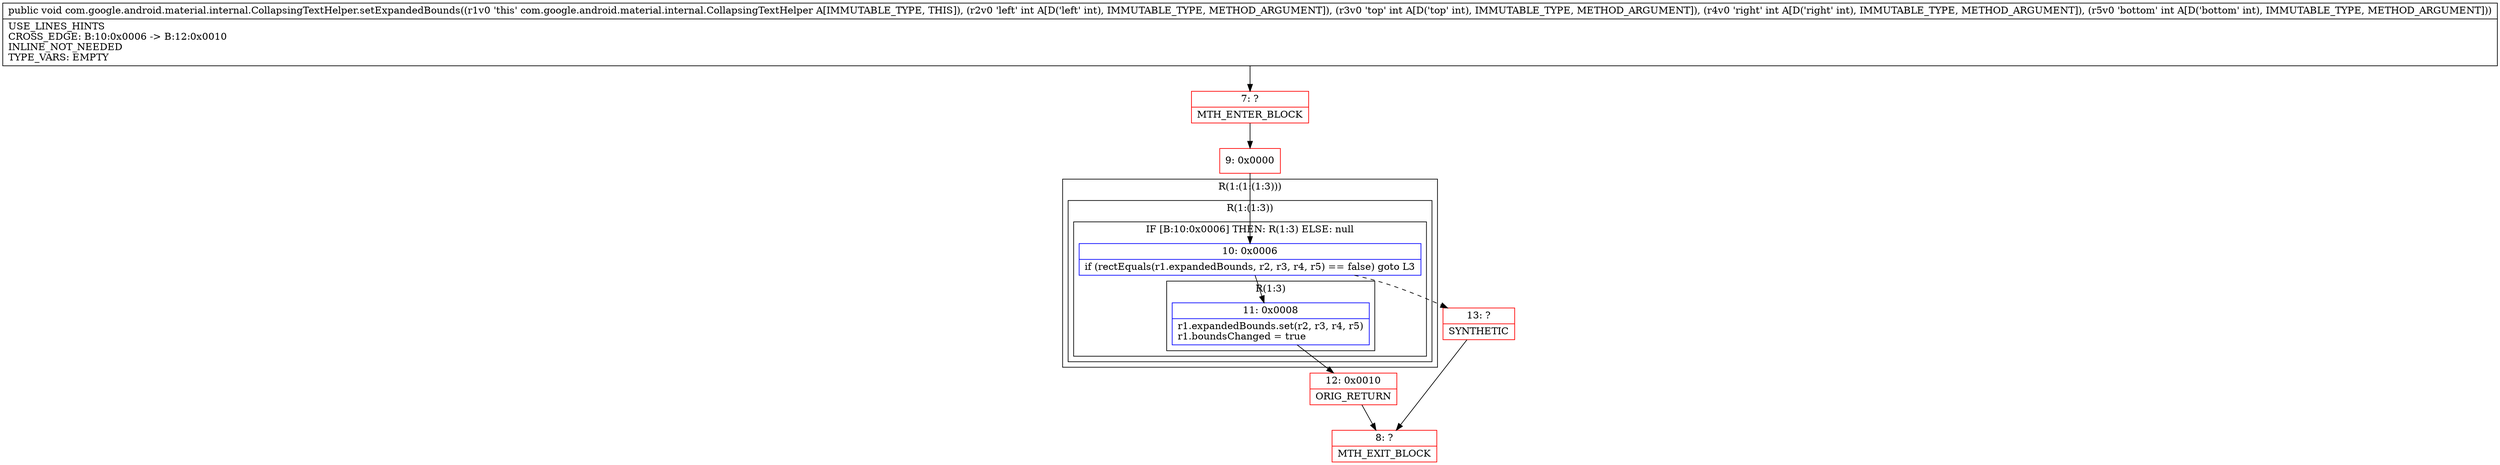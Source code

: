 digraph "CFG forcom.google.android.material.internal.CollapsingTextHelper.setExpandedBounds(IIII)V" {
subgraph cluster_Region_87709671 {
label = "R(1:(1:(1:3)))";
node [shape=record,color=blue];
subgraph cluster_Region_1283864460 {
label = "R(1:(1:3))";
node [shape=record,color=blue];
subgraph cluster_IfRegion_1382419712 {
label = "IF [B:10:0x0006] THEN: R(1:3) ELSE: null";
node [shape=record,color=blue];
Node_10 [shape=record,label="{10\:\ 0x0006|if (rectEquals(r1.expandedBounds, r2, r3, r4, r5) == false) goto L3\l}"];
subgraph cluster_Region_1757718314 {
label = "R(1:3)";
node [shape=record,color=blue];
Node_11 [shape=record,label="{11\:\ 0x0008|r1.expandedBounds.set(r2, r3, r4, r5)\lr1.boundsChanged = true\l}"];
}
}
}
}
Node_7 [shape=record,color=red,label="{7\:\ ?|MTH_ENTER_BLOCK\l}"];
Node_9 [shape=record,color=red,label="{9\:\ 0x0000}"];
Node_12 [shape=record,color=red,label="{12\:\ 0x0010|ORIG_RETURN\l}"];
Node_8 [shape=record,color=red,label="{8\:\ ?|MTH_EXIT_BLOCK\l}"];
Node_13 [shape=record,color=red,label="{13\:\ ?|SYNTHETIC\l}"];
MethodNode[shape=record,label="{public void com.google.android.material.internal.CollapsingTextHelper.setExpandedBounds((r1v0 'this' com.google.android.material.internal.CollapsingTextHelper A[IMMUTABLE_TYPE, THIS]), (r2v0 'left' int A[D('left' int), IMMUTABLE_TYPE, METHOD_ARGUMENT]), (r3v0 'top' int A[D('top' int), IMMUTABLE_TYPE, METHOD_ARGUMENT]), (r4v0 'right' int A[D('right' int), IMMUTABLE_TYPE, METHOD_ARGUMENT]), (r5v0 'bottom' int A[D('bottom' int), IMMUTABLE_TYPE, METHOD_ARGUMENT]))  | USE_LINES_HINTS\lCROSS_EDGE: B:10:0x0006 \-\> B:12:0x0010\lINLINE_NOT_NEEDED\lTYPE_VARS: EMPTY\l}"];
MethodNode -> Node_7;Node_10 -> Node_11;
Node_10 -> Node_13[style=dashed];
Node_11 -> Node_12;
Node_7 -> Node_9;
Node_9 -> Node_10;
Node_12 -> Node_8;
Node_13 -> Node_8;
}

